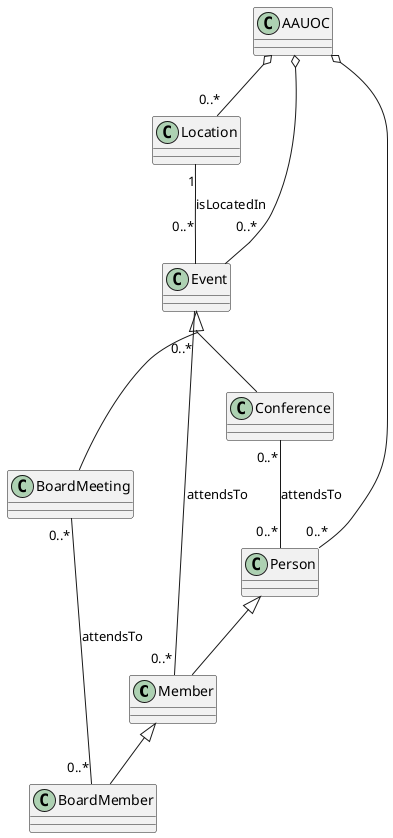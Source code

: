 @startuml
skinparam groupInheritance 2

class Member {

}

Class BoardMember

Class Event {

}

Class Conference {

}

Class BoardMeeting

Class Location{

}

Class Person{

}

Class AAUOC {

}

Event <|-- Conference
Event <|-- BoardMeeting

Person <|-- Member
Member <|-- BoardMember

AAUOC o-- "0..*" Person
AAUOC o-- "0..*" Location
AAUOC o-- "0..*"Event

Location "1" -- "0..*" Event : isLocatedIn
Event "0..*" -- "0..*" Member : attendsTo

BoardMeeting "0..*" -- "0..*" BoardMember : attendsTo
Conference "0..*" -- "0..*" Person : attendsTo
@enduml